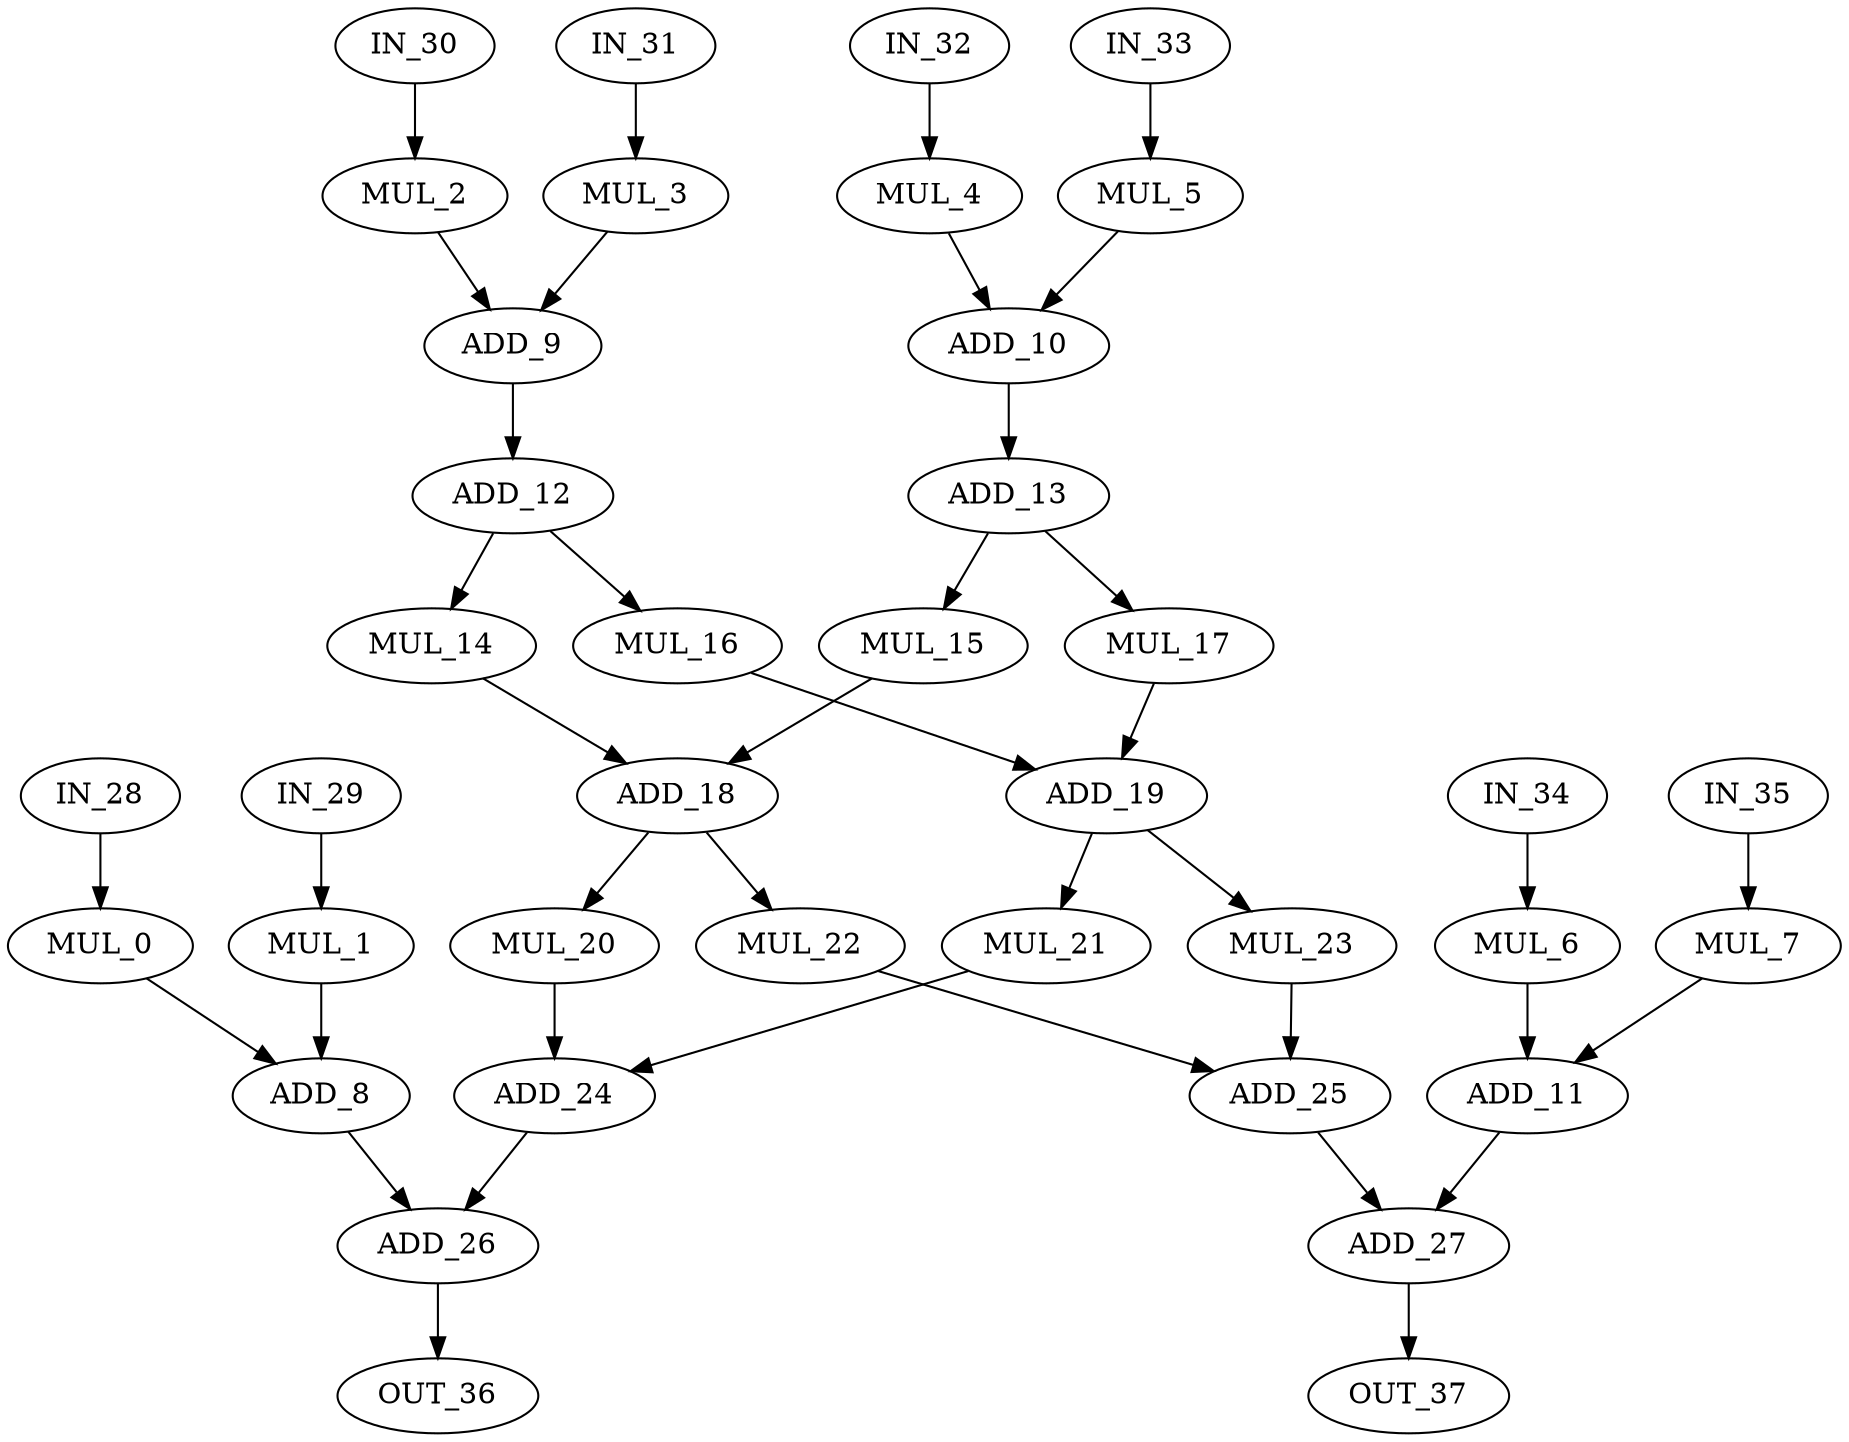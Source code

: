 digraph arf {
    0 [label = MUL_0 op = muli value = 2 ] ;
    1 [label = MUL_1 op = muli value = 2 ] ;
    2 [label = MUL_2 op = muli value = 2 ] ;
    3 [label = MUL_3 op = muli value = 2 ] ;
    4 [label = MUL_4 op = muli value = 2 ] ;
    5 [label = MUL_5 op = muli value = 2 ] ;
    6 [label = MUL_6 op = muli value = 2 ] ;
    7 [label = MUL_7 op = muli value = 2 ] ;
    8 [label = ADD_8 op = add ] ;
    9 [label = ADD_9 op = add ] ;
    10 [label = ADD_10 op = add ] ;
    11 [label = ADD_11 op = add ] ;
    12 [label = ADD_12 op = addi value = 2 ] ;
    13 [label = ADD_13 op = addi value = 2 ] ;
    14 [label = MUL_14 op = muli value = 2 ] ;
    15 [label = MUL_15 op = muli value = 2 ] ;
    16 [label = MUL_16 op = muli value = 2 ] ;
    17 [label = MUL_17 op = muli value = 2 ] ;
    18 [label = ADD_18 op = add ] ;
    19 [label = ADD_19 op = add ] ;
    20 [label = MUL_20 op = muli value = 2 ] ;
    21 [label = MUL_21 op = muli value = 2 ] ;
    22 [label = MUL_22 op = muli value = 2 ] ;
    23 [label = MUL_23 op = muli value = 2 ] ;
    24 [label = ADD_24 op = add ] ;
    25 [label = ADD_25 op = add ] ;
    26 [label = ADD_26 op = add ] ;
    27 [label = ADD_27 op = add ] ;
    28 [label = IN_28 op = in ] ;
    29 [label = IN_29 op = in ] ;
    30 [label = IN_30 op = in ] ;
    31 [label = IN_31 op = in ] ;
    32 [label = IN_32 op = in ] ;
    33 [label = IN_33 op = in ] ;
    34 [label = IN_34 op = in ] ;
    35 [label = IN_35 op = in ] ;
    36 [label = OUT_36 op = out ] ;
    37 [label = OUT_37 op = out ] ;
    
    28 -> 0 [port = 0  w = 0 ] ;
    29 -> 1 [port = 0  w = 0 ] ;
    30 -> 2 [port = 0  w = 0 ] ;
    31 -> 3 [port = 0  w = 0 ] ;
    32 -> 4 [port = 0  w = 0 ] ;
    33 -> 5 [port = 0  w = 0 ] ;
    34 -> 6 [port = 0  w = 0 ] ;
    35 -> 7 [port = 0  w = 0 ] ;
    0 -> 8 [port = 0  w = 0 ] ;
    1 -> 8 [port = 1  w = 0 ] ;
    2 -> 9 [port = 0  w = 0 ] ;
    3 -> 9 [port = 1  w = 0 ] ;
    4 -> 10 [port = 0  w = 0 ] ;
    5 -> 10 [port = 1  w = 0 ] ;
    6 -> 11 [port = 0  w = 0 ] ;
    7 -> 11 [port = 1  w = 0 ] ;
    9 -> 12 [port = 0  w = 0 ] ;
    10 -> 13 [port = 0  w = 0 ] ;
    12 -> 14 [port = 0  w = 0 ] ;
    13 -> 15 [port = 0  w = 0 ] ;
    12 -> 16 [port = 0  w = 0 ] ;
    13 -> 17 [port = 0  w = 0 ] ;
    14 -> 18 [port = 0  w = 0 ] ;
    15 -> 18 [port = 1  w = 0 ] ;
    16 -> 19 [port = 0  w = 0 ] ;
    17 -> 19 [port = 1  w = 0 ] ;
    18 -> 20 [port = 0  w = 0 ] ;
    19 -> 21 [port = 0  w = 0 ] ;
    18 -> 22 [port = 0  w = 0 ] ;
    19 -> 23 [port = 0  w = 0 ] ;
    20 -> 24 [port = 0  w = 0 ] ;
    21 -> 24 [port = 1  w = 0 ] ;
    22 -> 25 [port = 0  w = 0 ] ;
    23 -> 25 [port = 1  w = 0 ] ;
    8 -> 26 [port = 0  w = 0 ] ;
    24 -> 26 [port = 1  w = 0 ] ;
    11 -> 27 [port = 0  w = 0 ] ;
    25 -> 27 [port = 1  w = 0 ] ;
    26 -> 36 [port = 0  w = 0 ] ;
    27 -> 37 [port = 0  w = 0 ] ;
}